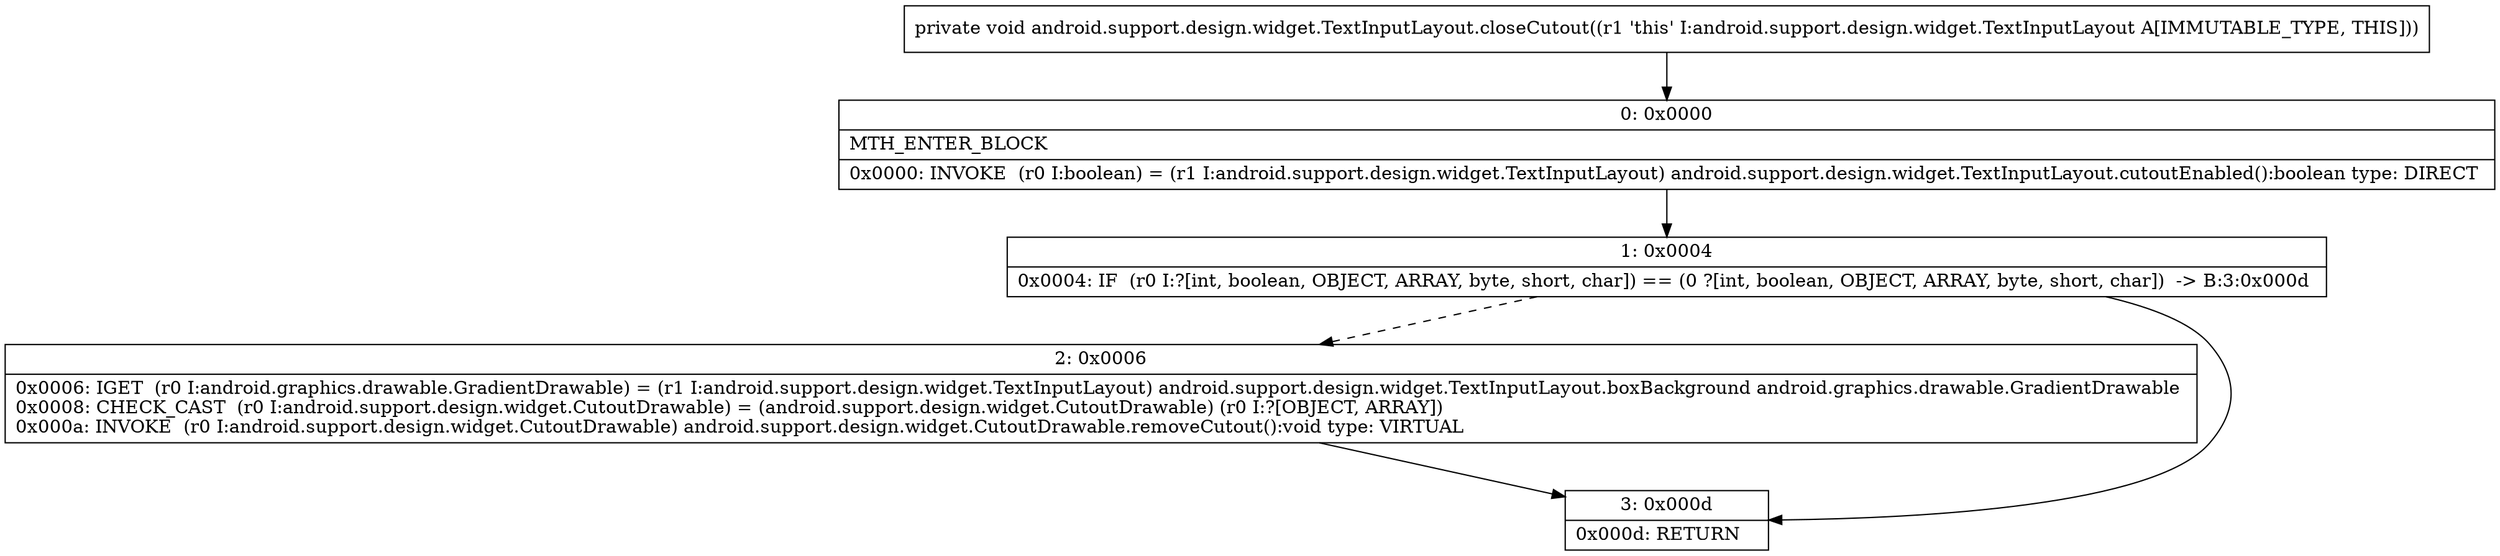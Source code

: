 digraph "CFG forandroid.support.design.widget.TextInputLayout.closeCutout()V" {
Node_0 [shape=record,label="{0\:\ 0x0000|MTH_ENTER_BLOCK\l|0x0000: INVOKE  (r0 I:boolean) = (r1 I:android.support.design.widget.TextInputLayout) android.support.design.widget.TextInputLayout.cutoutEnabled():boolean type: DIRECT \l}"];
Node_1 [shape=record,label="{1\:\ 0x0004|0x0004: IF  (r0 I:?[int, boolean, OBJECT, ARRAY, byte, short, char]) == (0 ?[int, boolean, OBJECT, ARRAY, byte, short, char])  \-\> B:3:0x000d \l}"];
Node_2 [shape=record,label="{2\:\ 0x0006|0x0006: IGET  (r0 I:android.graphics.drawable.GradientDrawable) = (r1 I:android.support.design.widget.TextInputLayout) android.support.design.widget.TextInputLayout.boxBackground android.graphics.drawable.GradientDrawable \l0x0008: CHECK_CAST  (r0 I:android.support.design.widget.CutoutDrawable) = (android.support.design.widget.CutoutDrawable) (r0 I:?[OBJECT, ARRAY]) \l0x000a: INVOKE  (r0 I:android.support.design.widget.CutoutDrawable) android.support.design.widget.CutoutDrawable.removeCutout():void type: VIRTUAL \l}"];
Node_3 [shape=record,label="{3\:\ 0x000d|0x000d: RETURN   \l}"];
MethodNode[shape=record,label="{private void android.support.design.widget.TextInputLayout.closeCutout((r1 'this' I:android.support.design.widget.TextInputLayout A[IMMUTABLE_TYPE, THIS])) }"];
MethodNode -> Node_0;
Node_0 -> Node_1;
Node_1 -> Node_2[style=dashed];
Node_1 -> Node_3;
Node_2 -> Node_3;
}

